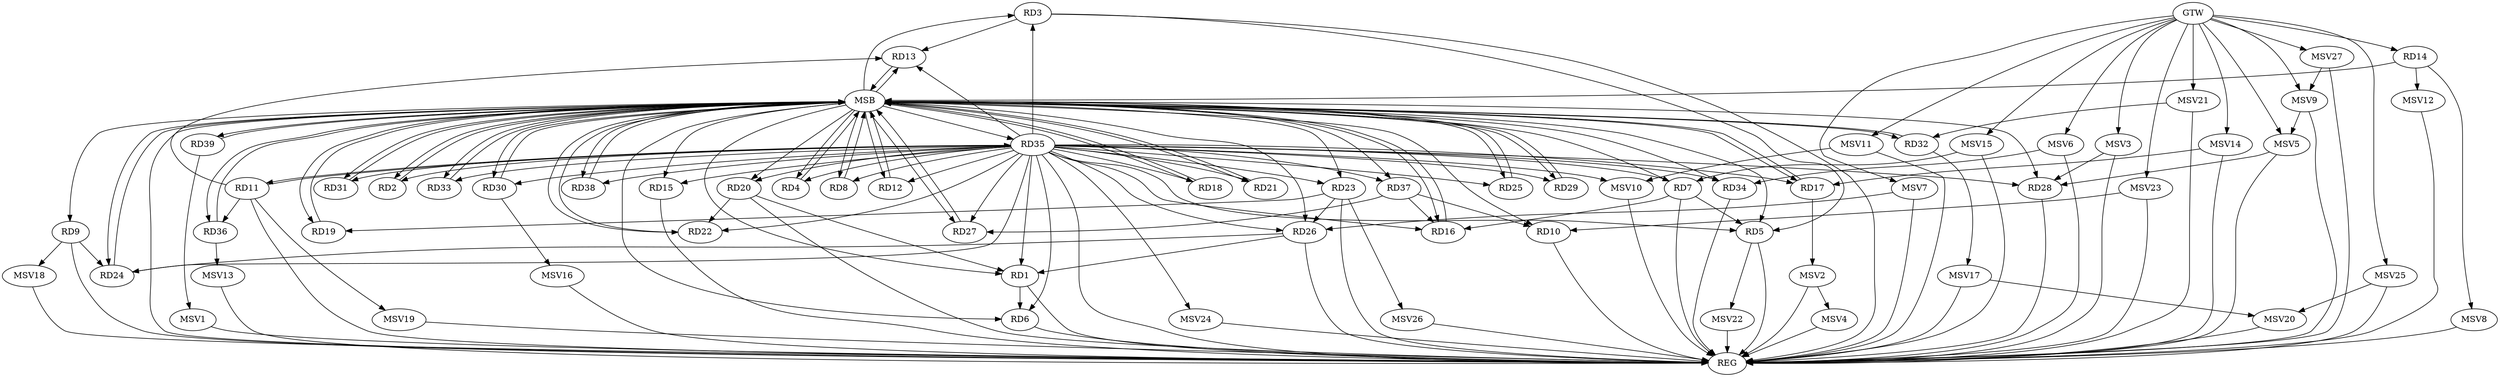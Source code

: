 strict digraph G {
  RD1 [ label="RD1" ];
  RD2 [ label="RD2" ];
  RD3 [ label="RD3" ];
  RD4 [ label="RD4" ];
  RD5 [ label="RD5" ];
  RD6 [ label="RD6" ];
  RD7 [ label="RD7" ];
  RD8 [ label="RD8" ];
  RD9 [ label="RD9" ];
  RD10 [ label="RD10" ];
  RD11 [ label="RD11" ];
  RD12 [ label="RD12" ];
  RD13 [ label="RD13" ];
  RD14 [ label="RD14" ];
  RD15 [ label="RD15" ];
  RD16 [ label="RD16" ];
  RD17 [ label="RD17" ];
  RD18 [ label="RD18" ];
  RD19 [ label="RD19" ];
  RD20 [ label="RD20" ];
  RD21 [ label="RD21" ];
  RD22 [ label="RD22" ];
  RD23 [ label="RD23" ];
  RD24 [ label="RD24" ];
  RD25 [ label="RD25" ];
  RD26 [ label="RD26" ];
  RD27 [ label="RD27" ];
  RD28 [ label="RD28" ];
  RD29 [ label="RD29" ];
  RD30 [ label="RD30" ];
  RD31 [ label="RD31" ];
  RD32 [ label="RD32" ];
  RD33 [ label="RD33" ];
  RD34 [ label="RD34" ];
  RD35 [ label="RD35" ];
  RD36 [ label="RD36" ];
  RD37 [ label="RD37" ];
  RD38 [ label="RD38" ];
  RD39 [ label="RD39" ];
  GTW [ label="GTW" ];
  REG [ label="REG" ];
  MSB [ label="MSB" ];
  MSV1 [ label="MSV1" ];
  MSV2 [ label="MSV2" ];
  MSV3 [ label="MSV3" ];
  MSV4 [ label="MSV4" ];
  MSV5 [ label="MSV5" ];
  MSV6 [ label="MSV6" ];
  MSV7 [ label="MSV7" ];
  MSV8 [ label="MSV8" ];
  MSV9 [ label="MSV9" ];
  MSV10 [ label="MSV10" ];
  MSV11 [ label="MSV11" ];
  MSV12 [ label="MSV12" ];
  MSV13 [ label="MSV13" ];
  MSV14 [ label="MSV14" ];
  MSV15 [ label="MSV15" ];
  MSV16 [ label="MSV16" ];
  MSV17 [ label="MSV17" ];
  MSV18 [ label="MSV18" ];
  MSV19 [ label="MSV19" ];
  MSV20 [ label="MSV20" ];
  MSV21 [ label="MSV21" ];
  MSV22 [ label="MSV22" ];
  MSV23 [ label="MSV23" ];
  MSV24 [ label="MSV24" ];
  MSV25 [ label="MSV25" ];
  MSV26 [ label="MSV26" ];
  MSV27 [ label="MSV27" ];
  RD1 -> RD6;
  RD20 -> RD1;
  RD26 -> RD1;
  RD3 -> RD5;
  RD3 -> RD13;
  RD7 -> RD5;
  RD7 -> RD16;
  RD9 -> RD24;
  RD37 -> RD10;
  RD11 -> RD13;
  RD11 -> RD35;
  RD11 -> RD36;
  RD35 -> RD13;
  RD35 -> RD16;
  RD37 -> RD16;
  RD23 -> RD19;
  RD20 -> RD22;
  RD35 -> RD20;
  RD35 -> RD22;
  RD23 -> RD26;
  RD26 -> RD24;
  RD35 -> RD24;
  RD35 -> RD27;
  RD37 -> RD27;
  GTW -> RD14;
  RD1 -> REG;
  RD3 -> REG;
  RD5 -> REG;
  RD6 -> REG;
  RD7 -> REG;
  RD9 -> REG;
  RD10 -> REG;
  RD11 -> REG;
  RD15 -> REG;
  RD20 -> REG;
  RD23 -> REG;
  RD26 -> REG;
  RD28 -> REG;
  RD34 -> REG;
  RD35 -> REG;
  RD2 -> MSB;
  MSB -> RD5;
  MSB -> RD20;
  MSB -> RD21;
  MSB -> RD28;
  MSB -> RD33;
  MSB -> REG;
  RD4 -> MSB;
  MSB -> RD17;
  MSB -> RD38;
  RD8 -> MSB;
  MSB -> RD6;
  MSB -> RD15;
  MSB -> RD16;
  MSB -> RD24;
  MSB -> RD25;
  MSB -> RD26;
  RD12 -> MSB;
  MSB -> RD2;
  MSB -> RD8;
  MSB -> RD13;
  MSB -> RD23;
  MSB -> RD31;
  MSB -> RD36;
  RD13 -> MSB;
  MSB -> RD4;
  MSB -> RD29;
  MSB -> RD37;
  RD14 -> MSB;
  MSB -> RD19;
  MSB -> RD27;
  RD16 -> MSB;
  MSB -> RD12;
  MSB -> RD22;
  RD17 -> MSB;
  MSB -> RD9;
  RD18 -> MSB;
  RD19 -> MSB;
  MSB -> RD3;
  RD21 -> MSB;
  RD22 -> MSB;
  MSB -> RD10;
  RD24 -> MSB;
  RD25 -> MSB;
  MSB -> RD7;
  RD27 -> MSB;
  MSB -> RD18;
  RD29 -> MSB;
  MSB -> RD30;
  MSB -> RD34;
  RD30 -> MSB;
  MSB -> RD1;
  RD31 -> MSB;
  MSB -> RD39;
  RD32 -> MSB;
  RD33 -> MSB;
  MSB -> RD35;
  RD36 -> MSB;
  MSB -> RD32;
  RD38 -> MSB;
  RD39 -> MSB;
  RD35 -> RD28;
  RD35 -> RD26;
  RD35 -> RD6;
  RD35 -> RD8;
  RD35 -> RD31;
  RD35 -> RD7;
  RD35 -> RD11;
  RD35 -> RD23;
  RD35 -> RD2;
  RD35 -> RD38;
  RD35 -> RD37;
  RD35 -> RD1;
  RD35 -> RD25;
  RD35 -> RD29;
  RD35 -> RD34;
  RD35 -> RD17;
  RD35 -> RD5;
  RD35 -> RD33;
  RD35 -> RD12;
  RD35 -> RD30;
  RD35 -> RD21;
  RD35 -> RD18;
  RD35 -> RD4;
  RD35 -> RD15;
  RD35 -> RD3;
  RD39 -> MSV1;
  MSV1 -> REG;
  RD17 -> MSV2;
  MSV2 -> REG;
  MSV3 -> RD28;
  GTW -> MSV3;
  MSV3 -> REG;
  MSV2 -> MSV4;
  MSV4 -> REG;
  MSV5 -> RD28;
  GTW -> MSV5;
  MSV5 -> REG;
  MSV6 -> RD34;
  GTW -> MSV6;
  MSV6 -> REG;
  MSV7 -> RD26;
  GTW -> MSV7;
  MSV7 -> REG;
  RD14 -> MSV8;
  MSV8 -> REG;
  MSV9 -> MSV5;
  GTW -> MSV9;
  MSV9 -> REG;
  RD35 -> MSV10;
  MSV10 -> REG;
  MSV11 -> MSV10;
  GTW -> MSV11;
  MSV11 -> REG;
  RD14 -> MSV12;
  MSV12 -> REG;
  RD36 -> MSV13;
  MSV13 -> REG;
  MSV14 -> RD17;
  GTW -> MSV14;
  MSV14 -> REG;
  MSV15 -> RD7;
  GTW -> MSV15;
  MSV15 -> REG;
  RD30 -> MSV16;
  MSV16 -> REG;
  RD32 -> MSV17;
  MSV17 -> REG;
  RD9 -> MSV18;
  MSV18 -> REG;
  RD11 -> MSV19;
  MSV19 -> REG;
  MSV17 -> MSV20;
  MSV20 -> REG;
  MSV21 -> RD32;
  GTW -> MSV21;
  MSV21 -> REG;
  RD5 -> MSV22;
  MSV22 -> REG;
  MSV23 -> RD10;
  GTW -> MSV23;
  MSV23 -> REG;
  RD35 -> MSV24;
  MSV24 -> REG;
  MSV25 -> MSV20;
  GTW -> MSV25;
  MSV25 -> REG;
  RD23 -> MSV26;
  MSV26 -> REG;
  MSV27 -> MSV9;
  GTW -> MSV27;
  MSV27 -> REG;
}
